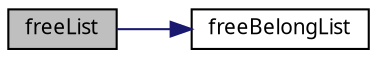 digraph "freeList"
{
  edge [fontname="Verdana",fontsize="10",labelfontname="Verdana",labelfontsize="10"];
  node [fontname="Verdana",fontsize="10",shape=record];
  rankdir="LR";
  Node1 [label="freeList",height=0.2,width=0.4,color="black", fillcolor="grey75", style="filled", fontcolor="black"];
  Node1 -> Node2 [color="midnightblue",fontsize="10",style="solid",fontname="Verdana"];
  Node2 [label="freeBelongList",height=0.2,width=0.4,color="black", fillcolor="white", style="filled",URL="$map_8h.html#a031df4924391babcb7d163fe17678a31",tooltip="Free belong list. "];
}
